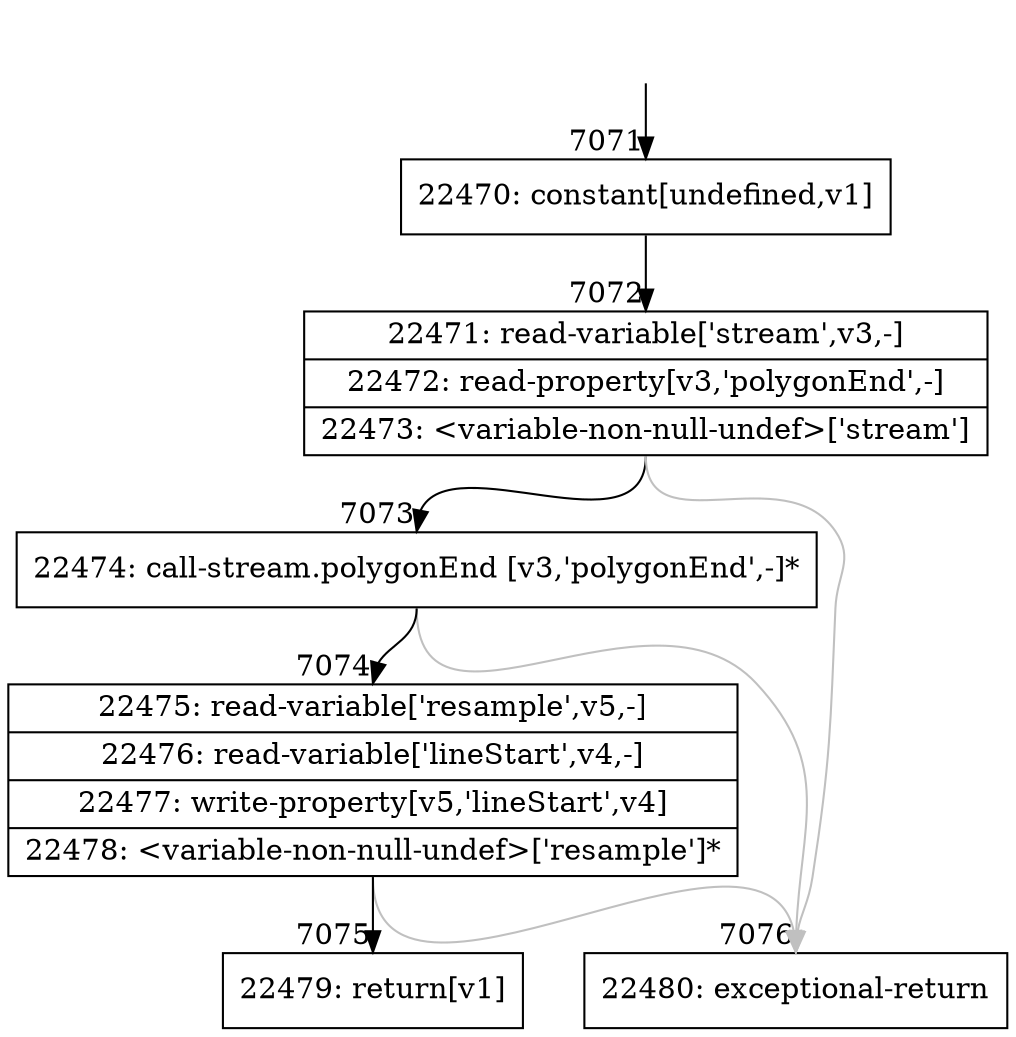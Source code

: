 digraph {
rankdir="TD"
BB_entry654[shape=none,label=""];
BB_entry654 -> BB7071 [tailport=s, headport=n, headlabel="    7071"]
BB7071 [shape=record label="{22470: constant[undefined,v1]}" ] 
BB7071 -> BB7072 [tailport=s, headport=n, headlabel="      7072"]
BB7072 [shape=record label="{22471: read-variable['stream',v3,-]|22472: read-property[v3,'polygonEnd',-]|22473: \<variable-non-null-undef\>['stream']}" ] 
BB7072 -> BB7073 [tailport=s, headport=n, headlabel="      7073"]
BB7072 -> BB7076 [tailport=s, headport=n, color=gray, headlabel="      7076"]
BB7073 [shape=record label="{22474: call-stream.polygonEnd [v3,'polygonEnd',-]*}" ] 
BB7073 -> BB7074 [tailport=s, headport=n, headlabel="      7074"]
BB7073 -> BB7076 [tailport=s, headport=n, color=gray]
BB7074 [shape=record label="{22475: read-variable['resample',v5,-]|22476: read-variable['lineStart',v4,-]|22477: write-property[v5,'lineStart',v4]|22478: \<variable-non-null-undef\>['resample']*}" ] 
BB7074 -> BB7075 [tailport=s, headport=n, headlabel="      7075"]
BB7074 -> BB7076 [tailport=s, headport=n, color=gray]
BB7075 [shape=record label="{22479: return[v1]}" ] 
BB7076 [shape=record label="{22480: exceptional-return}" ] 
//#$~ 4137
}
